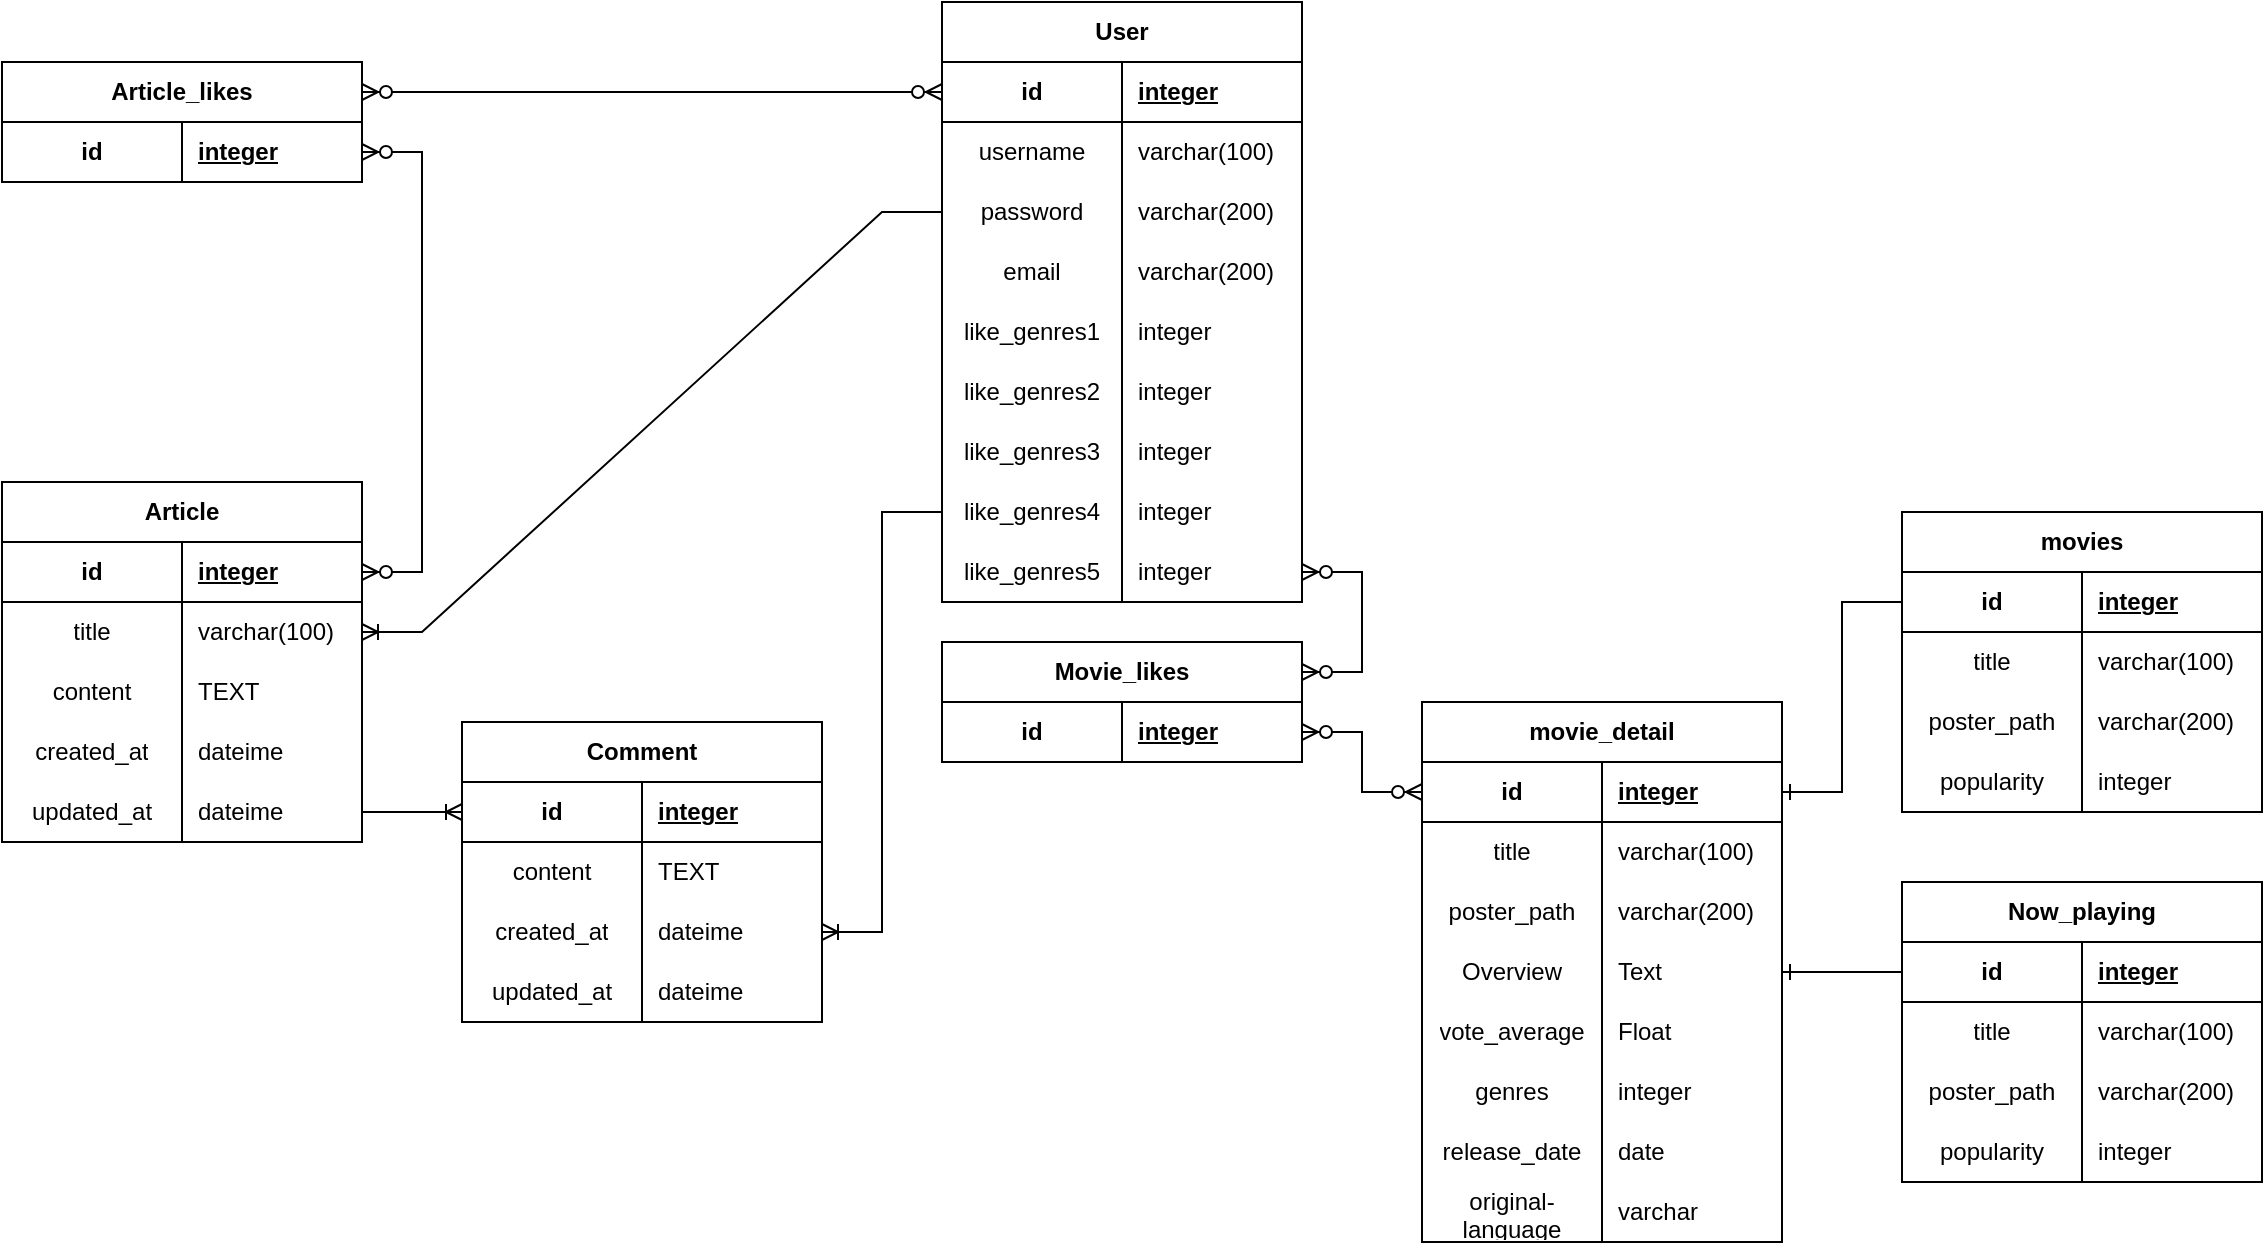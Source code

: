 <mxfile version="21.3.2" type="device">
  <diagram id="C5RBs43oDa-KdzZeNtuy" name="Page-1">
    <mxGraphModel dx="1434" dy="796" grid="1" gridSize="10" guides="1" tooltips="1" connect="1" arrows="1" fold="1" page="1" pageScale="1" pageWidth="3300" pageHeight="4681" math="0" shadow="0">
      <root>
        <mxCell id="WIyWlLk6GJQsqaUBKTNV-0" />
        <mxCell id="WIyWlLk6GJQsqaUBKTNV-1" parent="WIyWlLk6GJQsqaUBKTNV-0" />
        <mxCell id="G9a3e5QbKh-skbkOAJWa-4" value="movies" style="shape=table;startSize=30;container=1;collapsible=1;childLayout=tableLayout;fixedRows=1;rowLines=0;fontStyle=1;align=center;resizeLast=1;html=1;whiteSpace=wrap;strokeColor=default;fontFamily=Helvetica;fontSize=12;fontColor=default;fillColor=default;" vertex="1" parent="WIyWlLk6GJQsqaUBKTNV-1">
          <mxGeometry x="1060" y="665" width="180" height="150" as="geometry" />
        </mxCell>
        <mxCell id="G9a3e5QbKh-skbkOAJWa-8" value="" style="shape=tableRow;horizontal=0;startSize=0;swimlaneHead=0;swimlaneBody=0;fillColor=none;collapsible=0;dropTarget=0;points=[[0,0.5],[1,0.5]];portConstraint=eastwest;top=0;left=0;right=0;bottom=1;html=1;strokeColor=default;fontFamily=Helvetica;fontSize=12;fontColor=default;" vertex="1" parent="G9a3e5QbKh-skbkOAJWa-4">
          <mxGeometry y="30" width="180" height="30" as="geometry" />
        </mxCell>
        <mxCell id="G9a3e5QbKh-skbkOAJWa-9" value="id&lt;br&gt;" style="shape=partialRectangle;connectable=0;fillColor=none;top=0;left=0;bottom=0;right=0;fontStyle=1;overflow=hidden;html=1;whiteSpace=wrap;strokeColor=default;fontFamily=Helvetica;fontSize=12;fontColor=default;startSize=30;" vertex="1" parent="G9a3e5QbKh-skbkOAJWa-8">
          <mxGeometry width="90" height="30" as="geometry">
            <mxRectangle width="90" height="30" as="alternateBounds" />
          </mxGeometry>
        </mxCell>
        <mxCell id="G9a3e5QbKh-skbkOAJWa-10" value="integer" style="shape=partialRectangle;connectable=0;fillColor=none;top=0;left=0;bottom=0;right=0;align=left;spacingLeft=6;fontStyle=5;overflow=hidden;html=1;whiteSpace=wrap;strokeColor=default;fontFamily=Helvetica;fontSize=12;fontColor=default;startSize=30;" vertex="1" parent="G9a3e5QbKh-skbkOAJWa-8">
          <mxGeometry x="90" width="90" height="30" as="geometry">
            <mxRectangle width="90" height="30" as="alternateBounds" />
          </mxGeometry>
        </mxCell>
        <mxCell id="G9a3e5QbKh-skbkOAJWa-11" value="" style="shape=tableRow;horizontal=0;startSize=0;swimlaneHead=0;swimlaneBody=0;fillColor=none;collapsible=0;dropTarget=0;points=[[0,0.5],[1,0.5]];portConstraint=eastwest;top=0;left=0;right=0;bottom=0;html=1;strokeColor=default;fontFamily=Helvetica;fontSize=12;fontColor=default;" vertex="1" parent="G9a3e5QbKh-skbkOAJWa-4">
          <mxGeometry y="60" width="180" height="30" as="geometry" />
        </mxCell>
        <mxCell id="G9a3e5QbKh-skbkOAJWa-12" value="title" style="shape=partialRectangle;connectable=0;fillColor=none;top=0;left=0;bottom=0;right=0;editable=1;overflow=hidden;html=1;whiteSpace=wrap;strokeColor=default;fontFamily=Helvetica;fontSize=12;fontColor=default;startSize=30;" vertex="1" parent="G9a3e5QbKh-skbkOAJWa-11">
          <mxGeometry width="90" height="30" as="geometry">
            <mxRectangle width="90" height="30" as="alternateBounds" />
          </mxGeometry>
        </mxCell>
        <mxCell id="G9a3e5QbKh-skbkOAJWa-13" value="varchar(100)" style="shape=partialRectangle;connectable=0;fillColor=none;top=0;left=0;bottom=0;right=0;align=left;spacingLeft=6;overflow=hidden;html=1;whiteSpace=wrap;strokeColor=default;fontFamily=Helvetica;fontSize=12;fontColor=default;startSize=30;" vertex="1" parent="G9a3e5QbKh-skbkOAJWa-11">
          <mxGeometry x="90" width="90" height="30" as="geometry">
            <mxRectangle width="90" height="30" as="alternateBounds" />
          </mxGeometry>
        </mxCell>
        <mxCell id="G9a3e5QbKh-skbkOAJWa-14" value="" style="shape=tableRow;horizontal=0;startSize=0;swimlaneHead=0;swimlaneBody=0;fillColor=none;collapsible=0;dropTarget=0;points=[[0,0.5],[1,0.5]];portConstraint=eastwest;top=0;left=0;right=0;bottom=0;html=1;strokeColor=default;fontFamily=Helvetica;fontSize=12;fontColor=default;" vertex="1" parent="G9a3e5QbKh-skbkOAJWa-4">
          <mxGeometry y="90" width="180" height="30" as="geometry" />
        </mxCell>
        <mxCell id="G9a3e5QbKh-skbkOAJWa-15" value="poster_path" style="shape=partialRectangle;connectable=0;fillColor=none;top=0;left=0;bottom=0;right=0;editable=1;overflow=hidden;html=1;whiteSpace=wrap;strokeColor=default;fontFamily=Helvetica;fontSize=12;fontColor=default;startSize=30;" vertex="1" parent="G9a3e5QbKh-skbkOAJWa-14">
          <mxGeometry width="90" height="30" as="geometry">
            <mxRectangle width="90" height="30" as="alternateBounds" />
          </mxGeometry>
        </mxCell>
        <mxCell id="G9a3e5QbKh-skbkOAJWa-16" value="varchar(200)&lt;br&gt;" style="shape=partialRectangle;connectable=0;fillColor=none;top=0;left=0;bottom=0;right=0;align=left;spacingLeft=6;overflow=hidden;html=1;whiteSpace=wrap;strokeColor=default;fontFamily=Helvetica;fontSize=12;fontColor=default;startSize=30;" vertex="1" parent="G9a3e5QbKh-skbkOAJWa-14">
          <mxGeometry x="90" width="90" height="30" as="geometry">
            <mxRectangle width="90" height="30" as="alternateBounds" />
          </mxGeometry>
        </mxCell>
        <mxCell id="G9a3e5QbKh-skbkOAJWa-243" value="" style="shape=tableRow;horizontal=0;startSize=0;swimlaneHead=0;swimlaneBody=0;fillColor=none;collapsible=0;dropTarget=0;points=[[0,0.5],[1,0.5]];portConstraint=eastwest;top=0;left=0;right=0;bottom=0;html=1;strokeColor=default;fontFamily=Helvetica;fontSize=12;fontColor=default;" vertex="1" parent="G9a3e5QbKh-skbkOAJWa-4">
          <mxGeometry y="120" width="180" height="30" as="geometry" />
        </mxCell>
        <mxCell id="G9a3e5QbKh-skbkOAJWa-244" value="popularity" style="shape=partialRectangle;connectable=0;fillColor=none;top=0;left=0;bottom=0;right=0;editable=1;overflow=hidden;html=1;whiteSpace=wrap;strokeColor=default;fontFamily=Helvetica;fontSize=12;fontColor=default;startSize=30;" vertex="1" parent="G9a3e5QbKh-skbkOAJWa-243">
          <mxGeometry width="90" height="30" as="geometry">
            <mxRectangle width="90" height="30" as="alternateBounds" />
          </mxGeometry>
        </mxCell>
        <mxCell id="G9a3e5QbKh-skbkOAJWa-245" value="integer" style="shape=partialRectangle;connectable=0;fillColor=none;top=0;left=0;bottom=0;right=0;align=left;spacingLeft=6;overflow=hidden;html=1;whiteSpace=wrap;strokeColor=default;fontFamily=Helvetica;fontSize=12;fontColor=default;startSize=30;" vertex="1" parent="G9a3e5QbKh-skbkOAJWa-243">
          <mxGeometry x="90" width="90" height="30" as="geometry">
            <mxRectangle width="90" height="30" as="alternateBounds" />
          </mxGeometry>
        </mxCell>
        <mxCell id="G9a3e5QbKh-skbkOAJWa-32" value="movie_detail" style="shape=table;startSize=30;container=1;collapsible=1;childLayout=tableLayout;fixedRows=1;rowLines=0;fontStyle=1;align=center;resizeLast=1;html=1;whiteSpace=wrap;strokeColor=default;fontFamily=Helvetica;fontSize=12;fontColor=default;fillColor=default;" vertex="1" parent="WIyWlLk6GJQsqaUBKTNV-1">
          <mxGeometry x="820" y="760" width="180" height="270" as="geometry" />
        </mxCell>
        <mxCell id="G9a3e5QbKh-skbkOAJWa-33" value="" style="shape=tableRow;horizontal=0;startSize=0;swimlaneHead=0;swimlaneBody=0;fillColor=none;collapsible=0;dropTarget=0;points=[[0,0.5],[1,0.5]];portConstraint=eastwest;top=0;left=0;right=0;bottom=1;html=1;strokeColor=default;fontFamily=Helvetica;fontSize=12;fontColor=default;" vertex="1" parent="G9a3e5QbKh-skbkOAJWa-32">
          <mxGeometry y="30" width="180" height="30" as="geometry" />
        </mxCell>
        <mxCell id="G9a3e5QbKh-skbkOAJWa-34" value="id&lt;br&gt;" style="shape=partialRectangle;connectable=0;fillColor=none;top=0;left=0;bottom=0;right=0;fontStyle=1;overflow=hidden;html=1;whiteSpace=wrap;strokeColor=default;fontFamily=Helvetica;fontSize=12;fontColor=default;startSize=30;" vertex="1" parent="G9a3e5QbKh-skbkOAJWa-33">
          <mxGeometry width="90" height="30" as="geometry">
            <mxRectangle width="90" height="30" as="alternateBounds" />
          </mxGeometry>
        </mxCell>
        <mxCell id="G9a3e5QbKh-skbkOAJWa-35" value="integer" style="shape=partialRectangle;connectable=0;fillColor=none;top=0;left=0;bottom=0;right=0;align=left;spacingLeft=6;fontStyle=5;overflow=hidden;html=1;whiteSpace=wrap;strokeColor=default;fontFamily=Helvetica;fontSize=12;fontColor=default;startSize=30;" vertex="1" parent="G9a3e5QbKh-skbkOAJWa-33">
          <mxGeometry x="90" width="90" height="30" as="geometry">
            <mxRectangle width="90" height="30" as="alternateBounds" />
          </mxGeometry>
        </mxCell>
        <mxCell id="G9a3e5QbKh-skbkOAJWa-36" value="" style="shape=tableRow;horizontal=0;startSize=0;swimlaneHead=0;swimlaneBody=0;fillColor=none;collapsible=0;dropTarget=0;points=[[0,0.5],[1,0.5]];portConstraint=eastwest;top=0;left=0;right=0;bottom=0;html=1;strokeColor=default;fontFamily=Helvetica;fontSize=12;fontColor=default;" vertex="1" parent="G9a3e5QbKh-skbkOAJWa-32">
          <mxGeometry y="60" width="180" height="30" as="geometry" />
        </mxCell>
        <mxCell id="G9a3e5QbKh-skbkOAJWa-37" value="title" style="shape=partialRectangle;connectable=0;fillColor=none;top=0;left=0;bottom=0;right=0;editable=1;overflow=hidden;html=1;whiteSpace=wrap;strokeColor=default;fontFamily=Helvetica;fontSize=12;fontColor=default;startSize=30;" vertex="1" parent="G9a3e5QbKh-skbkOAJWa-36">
          <mxGeometry width="90" height="30" as="geometry">
            <mxRectangle width="90" height="30" as="alternateBounds" />
          </mxGeometry>
        </mxCell>
        <mxCell id="G9a3e5QbKh-skbkOAJWa-38" value="varchar(100)" style="shape=partialRectangle;connectable=0;fillColor=none;top=0;left=0;bottom=0;right=0;align=left;spacingLeft=6;overflow=hidden;html=1;whiteSpace=wrap;strokeColor=default;fontFamily=Helvetica;fontSize=12;fontColor=default;startSize=30;" vertex="1" parent="G9a3e5QbKh-skbkOAJWa-36">
          <mxGeometry x="90" width="90" height="30" as="geometry">
            <mxRectangle width="90" height="30" as="alternateBounds" />
          </mxGeometry>
        </mxCell>
        <mxCell id="G9a3e5QbKh-skbkOAJWa-39" value="" style="shape=tableRow;horizontal=0;startSize=0;swimlaneHead=0;swimlaneBody=0;fillColor=none;collapsible=0;dropTarget=0;points=[[0,0.5],[1,0.5]];portConstraint=eastwest;top=0;left=0;right=0;bottom=0;html=1;strokeColor=default;fontFamily=Helvetica;fontSize=12;fontColor=default;" vertex="1" parent="G9a3e5QbKh-skbkOAJWa-32">
          <mxGeometry y="90" width="180" height="30" as="geometry" />
        </mxCell>
        <mxCell id="G9a3e5QbKh-skbkOAJWa-40" value="poster_path" style="shape=partialRectangle;connectable=0;fillColor=none;top=0;left=0;bottom=0;right=0;editable=1;overflow=hidden;html=1;whiteSpace=wrap;strokeColor=default;fontFamily=Helvetica;fontSize=12;fontColor=default;startSize=30;" vertex="1" parent="G9a3e5QbKh-skbkOAJWa-39">
          <mxGeometry width="90" height="30" as="geometry">
            <mxRectangle width="90" height="30" as="alternateBounds" />
          </mxGeometry>
        </mxCell>
        <mxCell id="G9a3e5QbKh-skbkOAJWa-41" value="varchar(200)&lt;br&gt;" style="shape=partialRectangle;connectable=0;fillColor=none;top=0;left=0;bottom=0;right=0;align=left;spacingLeft=6;overflow=hidden;html=1;whiteSpace=wrap;strokeColor=default;fontFamily=Helvetica;fontSize=12;fontColor=default;startSize=30;" vertex="1" parent="G9a3e5QbKh-skbkOAJWa-39">
          <mxGeometry x="90" width="90" height="30" as="geometry">
            <mxRectangle width="90" height="30" as="alternateBounds" />
          </mxGeometry>
        </mxCell>
        <mxCell id="G9a3e5QbKh-skbkOAJWa-42" value="" style="shape=tableRow;horizontal=0;startSize=0;swimlaneHead=0;swimlaneBody=0;fillColor=none;collapsible=0;dropTarget=0;points=[[0,0.5],[1,0.5]];portConstraint=eastwest;top=0;left=0;right=0;bottom=0;html=1;strokeColor=default;fontFamily=Helvetica;fontSize=12;fontColor=default;" vertex="1" parent="G9a3e5QbKh-skbkOAJWa-32">
          <mxGeometry y="120" width="180" height="30" as="geometry" />
        </mxCell>
        <mxCell id="G9a3e5QbKh-skbkOAJWa-43" value="Overview" style="shape=partialRectangle;connectable=0;fillColor=none;top=0;left=0;bottom=0;right=0;editable=1;overflow=hidden;html=1;whiteSpace=wrap;strokeColor=default;fontFamily=Helvetica;fontSize=12;fontColor=default;startSize=30;" vertex="1" parent="G9a3e5QbKh-skbkOAJWa-42">
          <mxGeometry width="90" height="30" as="geometry">
            <mxRectangle width="90" height="30" as="alternateBounds" />
          </mxGeometry>
        </mxCell>
        <mxCell id="G9a3e5QbKh-skbkOAJWa-44" value="Text" style="shape=partialRectangle;connectable=0;fillColor=none;top=0;left=0;bottom=0;right=0;align=left;spacingLeft=6;overflow=hidden;html=1;whiteSpace=wrap;strokeColor=default;fontFamily=Helvetica;fontSize=12;fontColor=default;startSize=30;" vertex="1" parent="G9a3e5QbKh-skbkOAJWa-42">
          <mxGeometry x="90" width="90" height="30" as="geometry">
            <mxRectangle width="90" height="30" as="alternateBounds" />
          </mxGeometry>
        </mxCell>
        <mxCell id="G9a3e5QbKh-skbkOAJWa-45" value="" style="shape=tableRow;horizontal=0;startSize=0;swimlaneHead=0;swimlaneBody=0;fillColor=none;collapsible=0;dropTarget=0;points=[[0,0.5],[1,0.5]];portConstraint=eastwest;top=0;left=0;right=0;bottom=0;html=1;strokeColor=default;fontFamily=Helvetica;fontSize=12;fontColor=default;" vertex="1" parent="G9a3e5QbKh-skbkOAJWa-32">
          <mxGeometry y="150" width="180" height="30" as="geometry" />
        </mxCell>
        <mxCell id="G9a3e5QbKh-skbkOAJWa-46" value="vote_average" style="shape=partialRectangle;connectable=0;fillColor=none;top=0;left=0;bottom=0;right=0;editable=1;overflow=hidden;html=1;whiteSpace=wrap;strokeColor=default;fontFamily=Helvetica;fontSize=12;fontColor=default;startSize=30;" vertex="1" parent="G9a3e5QbKh-skbkOAJWa-45">
          <mxGeometry width="90" height="30" as="geometry">
            <mxRectangle width="90" height="30" as="alternateBounds" />
          </mxGeometry>
        </mxCell>
        <mxCell id="G9a3e5QbKh-skbkOAJWa-47" value="Float" style="shape=partialRectangle;connectable=0;fillColor=none;top=0;left=0;bottom=0;right=0;align=left;spacingLeft=6;overflow=hidden;html=1;whiteSpace=wrap;strokeColor=default;fontFamily=Helvetica;fontSize=12;fontColor=default;startSize=30;" vertex="1" parent="G9a3e5QbKh-skbkOAJWa-45">
          <mxGeometry x="90" width="90" height="30" as="geometry">
            <mxRectangle width="90" height="30" as="alternateBounds" />
          </mxGeometry>
        </mxCell>
        <mxCell id="G9a3e5QbKh-skbkOAJWa-48" value="" style="shape=tableRow;horizontal=0;startSize=0;swimlaneHead=0;swimlaneBody=0;fillColor=none;collapsible=0;dropTarget=0;points=[[0,0.5],[1,0.5]];portConstraint=eastwest;top=0;left=0;right=0;bottom=0;html=1;strokeColor=default;fontFamily=Helvetica;fontSize=12;fontColor=default;" vertex="1" parent="G9a3e5QbKh-skbkOAJWa-32">
          <mxGeometry y="180" width="180" height="30" as="geometry" />
        </mxCell>
        <mxCell id="G9a3e5QbKh-skbkOAJWa-49" value="genres" style="shape=partialRectangle;connectable=0;fillColor=none;top=0;left=0;bottom=0;right=0;editable=1;overflow=hidden;html=1;whiteSpace=wrap;strokeColor=default;fontFamily=Helvetica;fontSize=12;fontColor=default;startSize=30;" vertex="1" parent="G9a3e5QbKh-skbkOAJWa-48">
          <mxGeometry width="90" height="30" as="geometry">
            <mxRectangle width="90" height="30" as="alternateBounds" />
          </mxGeometry>
        </mxCell>
        <mxCell id="G9a3e5QbKh-skbkOAJWa-50" value="integer" style="shape=partialRectangle;connectable=0;fillColor=none;top=0;left=0;bottom=0;right=0;align=left;spacingLeft=6;overflow=hidden;html=1;whiteSpace=wrap;strokeColor=default;fontFamily=Helvetica;fontSize=12;fontColor=default;startSize=30;" vertex="1" parent="G9a3e5QbKh-skbkOAJWa-48">
          <mxGeometry x="90" width="90" height="30" as="geometry">
            <mxRectangle width="90" height="30" as="alternateBounds" />
          </mxGeometry>
        </mxCell>
        <mxCell id="G9a3e5QbKh-skbkOAJWa-51" value="" style="shape=tableRow;horizontal=0;startSize=0;swimlaneHead=0;swimlaneBody=0;fillColor=none;collapsible=0;dropTarget=0;points=[[0,0.5],[1,0.5]];portConstraint=eastwest;top=0;left=0;right=0;bottom=0;html=1;strokeColor=default;fontFamily=Helvetica;fontSize=12;fontColor=default;" vertex="1" parent="G9a3e5QbKh-skbkOAJWa-32">
          <mxGeometry y="210" width="180" height="30" as="geometry" />
        </mxCell>
        <mxCell id="G9a3e5QbKh-skbkOAJWa-52" value="release_date" style="shape=partialRectangle;connectable=0;fillColor=none;top=0;left=0;bottom=0;right=0;editable=1;overflow=hidden;html=1;whiteSpace=wrap;strokeColor=default;fontFamily=Helvetica;fontSize=12;fontColor=default;startSize=30;" vertex="1" parent="G9a3e5QbKh-skbkOAJWa-51">
          <mxGeometry width="90" height="30" as="geometry">
            <mxRectangle width="90" height="30" as="alternateBounds" />
          </mxGeometry>
        </mxCell>
        <mxCell id="G9a3e5QbKh-skbkOAJWa-53" value="date" style="shape=partialRectangle;connectable=0;fillColor=none;top=0;left=0;bottom=0;right=0;align=left;spacingLeft=6;overflow=hidden;html=1;whiteSpace=wrap;strokeColor=default;fontFamily=Helvetica;fontSize=12;fontColor=default;startSize=30;" vertex="1" parent="G9a3e5QbKh-skbkOAJWa-51">
          <mxGeometry x="90" width="90" height="30" as="geometry">
            <mxRectangle width="90" height="30" as="alternateBounds" />
          </mxGeometry>
        </mxCell>
        <mxCell id="G9a3e5QbKh-skbkOAJWa-54" value="" style="shape=tableRow;horizontal=0;startSize=0;swimlaneHead=0;swimlaneBody=0;fillColor=none;collapsible=0;dropTarget=0;points=[[0,0.5],[1,0.5]];portConstraint=eastwest;top=0;left=0;right=0;bottom=0;html=1;strokeColor=default;fontFamily=Helvetica;fontSize=12;fontColor=default;" vertex="1" parent="G9a3e5QbKh-skbkOAJWa-32">
          <mxGeometry y="240" width="180" height="30" as="geometry" />
        </mxCell>
        <mxCell id="G9a3e5QbKh-skbkOAJWa-55" value="original-language" style="shape=partialRectangle;connectable=0;fillColor=none;top=0;left=0;bottom=0;right=0;editable=1;overflow=hidden;html=1;whiteSpace=wrap;strokeColor=default;fontFamily=Helvetica;fontSize=12;fontColor=default;startSize=30;" vertex="1" parent="G9a3e5QbKh-skbkOAJWa-54">
          <mxGeometry width="90" height="30" as="geometry">
            <mxRectangle width="90" height="30" as="alternateBounds" />
          </mxGeometry>
        </mxCell>
        <mxCell id="G9a3e5QbKh-skbkOAJWa-56" value="varchar" style="shape=partialRectangle;connectable=0;fillColor=none;top=0;left=0;bottom=0;right=0;align=left;spacingLeft=6;overflow=hidden;html=1;whiteSpace=wrap;strokeColor=default;fontFamily=Helvetica;fontSize=12;fontColor=default;startSize=30;" vertex="1" parent="G9a3e5QbKh-skbkOAJWa-54">
          <mxGeometry x="90" width="90" height="30" as="geometry">
            <mxRectangle width="90" height="30" as="alternateBounds" />
          </mxGeometry>
        </mxCell>
        <mxCell id="G9a3e5QbKh-skbkOAJWa-68" value="" style="edgeStyle=entityRelationEdgeStyle;fontSize=12;html=1;endArrow=ERone;endFill=1;rounded=0;fontFamily=Helvetica;fontColor=default;startSize=30;entryX=1;entryY=0.5;entryDx=0;entryDy=0;exitX=0;exitY=0.5;exitDx=0;exitDy=0;" edge="1" parent="WIyWlLk6GJQsqaUBKTNV-1" source="G9a3e5QbKh-skbkOAJWa-8" target="G9a3e5QbKh-skbkOAJWa-33">
          <mxGeometry width="100" height="100" relative="1" as="geometry">
            <mxPoint x="460" y="410" as="sourcePoint" />
            <mxPoint x="560" y="310" as="targetPoint" />
          </mxGeometry>
        </mxCell>
        <mxCell id="G9a3e5QbKh-skbkOAJWa-82" value="User" style="shape=table;startSize=30;container=1;collapsible=1;childLayout=tableLayout;fixedRows=1;rowLines=0;fontStyle=1;align=center;resizeLast=1;html=1;whiteSpace=wrap;strokeColor=default;fontFamily=Helvetica;fontSize=12;fontColor=default;fillColor=default;" vertex="1" parent="WIyWlLk6GJQsqaUBKTNV-1">
          <mxGeometry x="580" y="410" width="180" height="300" as="geometry" />
        </mxCell>
        <mxCell id="G9a3e5QbKh-skbkOAJWa-83" value="" style="shape=tableRow;horizontal=0;startSize=0;swimlaneHead=0;swimlaneBody=0;fillColor=none;collapsible=0;dropTarget=0;points=[[0,0.5],[1,0.5]];portConstraint=eastwest;top=0;left=0;right=0;bottom=1;html=1;strokeColor=default;fontFamily=Helvetica;fontSize=12;fontColor=default;" vertex="1" parent="G9a3e5QbKh-skbkOAJWa-82">
          <mxGeometry y="30" width="180" height="30" as="geometry" />
        </mxCell>
        <mxCell id="G9a3e5QbKh-skbkOAJWa-84" value="id&lt;br&gt;" style="shape=partialRectangle;connectable=0;fillColor=none;top=0;left=0;bottom=0;right=0;fontStyle=1;overflow=hidden;html=1;whiteSpace=wrap;strokeColor=default;fontFamily=Helvetica;fontSize=12;fontColor=default;startSize=30;" vertex="1" parent="G9a3e5QbKh-skbkOAJWa-83">
          <mxGeometry width="90" height="30" as="geometry">
            <mxRectangle width="90" height="30" as="alternateBounds" />
          </mxGeometry>
        </mxCell>
        <mxCell id="G9a3e5QbKh-skbkOAJWa-85" value="integer" style="shape=partialRectangle;connectable=0;fillColor=none;top=0;left=0;bottom=0;right=0;align=left;spacingLeft=6;fontStyle=5;overflow=hidden;html=1;whiteSpace=wrap;strokeColor=default;fontFamily=Helvetica;fontSize=12;fontColor=default;startSize=30;" vertex="1" parent="G9a3e5QbKh-skbkOAJWa-83">
          <mxGeometry x="90" width="90" height="30" as="geometry">
            <mxRectangle width="90" height="30" as="alternateBounds" />
          </mxGeometry>
        </mxCell>
        <mxCell id="G9a3e5QbKh-skbkOAJWa-86" value="" style="shape=tableRow;horizontal=0;startSize=0;swimlaneHead=0;swimlaneBody=0;fillColor=none;collapsible=0;dropTarget=0;points=[[0,0.5],[1,0.5]];portConstraint=eastwest;top=0;left=0;right=0;bottom=0;html=1;strokeColor=default;fontFamily=Helvetica;fontSize=12;fontColor=default;" vertex="1" parent="G9a3e5QbKh-skbkOAJWa-82">
          <mxGeometry y="60" width="180" height="30" as="geometry" />
        </mxCell>
        <mxCell id="G9a3e5QbKh-skbkOAJWa-87" value="username" style="shape=partialRectangle;connectable=0;fillColor=none;top=0;left=0;bottom=0;right=0;editable=1;overflow=hidden;html=1;whiteSpace=wrap;strokeColor=default;fontFamily=Helvetica;fontSize=12;fontColor=default;startSize=30;" vertex="1" parent="G9a3e5QbKh-skbkOAJWa-86">
          <mxGeometry width="90" height="30" as="geometry">
            <mxRectangle width="90" height="30" as="alternateBounds" />
          </mxGeometry>
        </mxCell>
        <mxCell id="G9a3e5QbKh-skbkOAJWa-88" value="varchar(100)" style="shape=partialRectangle;connectable=0;fillColor=none;top=0;left=0;bottom=0;right=0;align=left;spacingLeft=6;overflow=hidden;html=1;whiteSpace=wrap;strokeColor=default;fontFamily=Helvetica;fontSize=12;fontColor=default;startSize=30;" vertex="1" parent="G9a3e5QbKh-skbkOAJWa-86">
          <mxGeometry x="90" width="90" height="30" as="geometry">
            <mxRectangle width="90" height="30" as="alternateBounds" />
          </mxGeometry>
        </mxCell>
        <mxCell id="G9a3e5QbKh-skbkOAJWa-89" value="" style="shape=tableRow;horizontal=0;startSize=0;swimlaneHead=0;swimlaneBody=0;fillColor=none;collapsible=0;dropTarget=0;points=[[0,0.5],[1,0.5]];portConstraint=eastwest;top=0;left=0;right=0;bottom=0;html=1;strokeColor=default;fontFamily=Helvetica;fontSize=12;fontColor=default;" vertex="1" parent="G9a3e5QbKh-skbkOAJWa-82">
          <mxGeometry y="90" width="180" height="30" as="geometry" />
        </mxCell>
        <mxCell id="G9a3e5QbKh-skbkOAJWa-90" value="password" style="shape=partialRectangle;connectable=0;fillColor=none;top=0;left=0;bottom=0;right=0;editable=1;overflow=hidden;html=1;whiteSpace=wrap;strokeColor=default;fontFamily=Helvetica;fontSize=12;fontColor=default;startSize=30;" vertex="1" parent="G9a3e5QbKh-skbkOAJWa-89">
          <mxGeometry width="90" height="30" as="geometry">
            <mxRectangle width="90" height="30" as="alternateBounds" />
          </mxGeometry>
        </mxCell>
        <mxCell id="G9a3e5QbKh-skbkOAJWa-91" value="varchar(200)&lt;br&gt;" style="shape=partialRectangle;connectable=0;fillColor=none;top=0;left=0;bottom=0;right=0;align=left;spacingLeft=6;overflow=hidden;html=1;whiteSpace=wrap;strokeColor=default;fontFamily=Helvetica;fontSize=12;fontColor=default;startSize=30;" vertex="1" parent="G9a3e5QbKh-skbkOAJWa-89">
          <mxGeometry x="90" width="90" height="30" as="geometry">
            <mxRectangle width="90" height="30" as="alternateBounds" />
          </mxGeometry>
        </mxCell>
        <mxCell id="G9a3e5QbKh-skbkOAJWa-92" value="" style="shape=tableRow;horizontal=0;startSize=0;swimlaneHead=0;swimlaneBody=0;fillColor=none;collapsible=0;dropTarget=0;points=[[0,0.5],[1,0.5]];portConstraint=eastwest;top=0;left=0;right=0;bottom=0;html=1;strokeColor=default;fontFamily=Helvetica;fontSize=12;fontColor=default;" vertex="1" parent="G9a3e5QbKh-skbkOAJWa-82">
          <mxGeometry y="120" width="180" height="30" as="geometry" />
        </mxCell>
        <mxCell id="G9a3e5QbKh-skbkOAJWa-93" value="email" style="shape=partialRectangle;connectable=0;fillColor=none;top=0;left=0;bottom=0;right=0;editable=1;overflow=hidden;html=1;whiteSpace=wrap;strokeColor=default;fontFamily=Helvetica;fontSize=12;fontColor=default;startSize=30;" vertex="1" parent="G9a3e5QbKh-skbkOAJWa-92">
          <mxGeometry width="90" height="30" as="geometry">
            <mxRectangle width="90" height="30" as="alternateBounds" />
          </mxGeometry>
        </mxCell>
        <mxCell id="G9a3e5QbKh-skbkOAJWa-94" value="varchar(200)&lt;br&gt;" style="shape=partialRectangle;connectable=0;fillColor=none;top=0;left=0;bottom=0;right=0;align=left;spacingLeft=6;overflow=hidden;html=1;whiteSpace=wrap;strokeColor=default;fontFamily=Helvetica;fontSize=12;fontColor=default;startSize=30;" vertex="1" parent="G9a3e5QbKh-skbkOAJWa-92">
          <mxGeometry x="90" width="90" height="30" as="geometry">
            <mxRectangle width="90" height="30" as="alternateBounds" />
          </mxGeometry>
        </mxCell>
        <mxCell id="G9a3e5QbKh-skbkOAJWa-111" value="" style="shape=tableRow;horizontal=0;startSize=0;swimlaneHead=0;swimlaneBody=0;fillColor=none;collapsible=0;dropTarget=0;points=[[0,0.5],[1,0.5]];portConstraint=eastwest;top=0;left=0;right=0;bottom=0;html=1;strokeColor=default;fontFamily=Helvetica;fontSize=12;fontColor=default;" vertex="1" parent="G9a3e5QbKh-skbkOAJWa-82">
          <mxGeometry y="150" width="180" height="30" as="geometry" />
        </mxCell>
        <mxCell id="G9a3e5QbKh-skbkOAJWa-112" value="like_genres1" style="shape=partialRectangle;connectable=0;fillColor=none;top=0;left=0;bottom=0;right=0;editable=1;overflow=hidden;html=1;whiteSpace=wrap;strokeColor=default;fontFamily=Helvetica;fontSize=12;fontColor=default;startSize=30;" vertex="1" parent="G9a3e5QbKh-skbkOAJWa-111">
          <mxGeometry width="90" height="30" as="geometry">
            <mxRectangle width="90" height="30" as="alternateBounds" />
          </mxGeometry>
        </mxCell>
        <mxCell id="G9a3e5QbKh-skbkOAJWa-113" value="integer" style="shape=partialRectangle;connectable=0;fillColor=none;top=0;left=0;bottom=0;right=0;align=left;spacingLeft=6;overflow=hidden;html=1;whiteSpace=wrap;strokeColor=default;fontFamily=Helvetica;fontSize=12;fontColor=default;startSize=30;" vertex="1" parent="G9a3e5QbKh-skbkOAJWa-111">
          <mxGeometry x="90" width="90" height="30" as="geometry">
            <mxRectangle width="90" height="30" as="alternateBounds" />
          </mxGeometry>
        </mxCell>
        <mxCell id="G9a3e5QbKh-skbkOAJWa-114" value="" style="shape=tableRow;horizontal=0;startSize=0;swimlaneHead=0;swimlaneBody=0;fillColor=none;collapsible=0;dropTarget=0;points=[[0,0.5],[1,0.5]];portConstraint=eastwest;top=0;left=0;right=0;bottom=0;html=1;strokeColor=default;fontFamily=Helvetica;fontSize=12;fontColor=default;" vertex="1" parent="G9a3e5QbKh-skbkOAJWa-82">
          <mxGeometry y="180" width="180" height="30" as="geometry" />
        </mxCell>
        <mxCell id="G9a3e5QbKh-skbkOAJWa-115" value="like_genres2" style="shape=partialRectangle;connectable=0;fillColor=none;top=0;left=0;bottom=0;right=0;editable=1;overflow=hidden;html=1;whiteSpace=wrap;strokeColor=default;fontFamily=Helvetica;fontSize=12;fontColor=default;startSize=30;" vertex="1" parent="G9a3e5QbKh-skbkOAJWa-114">
          <mxGeometry width="90" height="30" as="geometry">
            <mxRectangle width="90" height="30" as="alternateBounds" />
          </mxGeometry>
        </mxCell>
        <mxCell id="G9a3e5QbKh-skbkOAJWa-116" value="integer" style="shape=partialRectangle;connectable=0;fillColor=none;top=0;left=0;bottom=0;right=0;align=left;spacingLeft=6;overflow=hidden;html=1;whiteSpace=wrap;strokeColor=default;fontFamily=Helvetica;fontSize=12;fontColor=default;startSize=30;" vertex="1" parent="G9a3e5QbKh-skbkOAJWa-114">
          <mxGeometry x="90" width="90" height="30" as="geometry">
            <mxRectangle width="90" height="30" as="alternateBounds" />
          </mxGeometry>
        </mxCell>
        <mxCell id="G9a3e5QbKh-skbkOAJWa-117" value="" style="shape=tableRow;horizontal=0;startSize=0;swimlaneHead=0;swimlaneBody=0;fillColor=none;collapsible=0;dropTarget=0;points=[[0,0.5],[1,0.5]];portConstraint=eastwest;top=0;left=0;right=0;bottom=0;html=1;strokeColor=default;fontFamily=Helvetica;fontSize=12;fontColor=default;" vertex="1" parent="G9a3e5QbKh-skbkOAJWa-82">
          <mxGeometry y="210" width="180" height="30" as="geometry" />
        </mxCell>
        <mxCell id="G9a3e5QbKh-skbkOAJWa-118" value="like_genres3" style="shape=partialRectangle;connectable=0;fillColor=none;top=0;left=0;bottom=0;right=0;editable=1;overflow=hidden;html=1;whiteSpace=wrap;strokeColor=default;fontFamily=Helvetica;fontSize=12;fontColor=default;startSize=30;" vertex="1" parent="G9a3e5QbKh-skbkOAJWa-117">
          <mxGeometry width="90" height="30" as="geometry">
            <mxRectangle width="90" height="30" as="alternateBounds" />
          </mxGeometry>
        </mxCell>
        <mxCell id="G9a3e5QbKh-skbkOAJWa-119" value="integer" style="shape=partialRectangle;connectable=0;fillColor=none;top=0;left=0;bottom=0;right=0;align=left;spacingLeft=6;overflow=hidden;html=1;whiteSpace=wrap;strokeColor=default;fontFamily=Helvetica;fontSize=12;fontColor=default;startSize=30;" vertex="1" parent="G9a3e5QbKh-skbkOAJWa-117">
          <mxGeometry x="90" width="90" height="30" as="geometry">
            <mxRectangle width="90" height="30" as="alternateBounds" />
          </mxGeometry>
        </mxCell>
        <mxCell id="G9a3e5QbKh-skbkOAJWa-120" value="" style="shape=tableRow;horizontal=0;startSize=0;swimlaneHead=0;swimlaneBody=0;fillColor=none;collapsible=0;dropTarget=0;points=[[0,0.5],[1,0.5]];portConstraint=eastwest;top=0;left=0;right=0;bottom=0;html=1;strokeColor=default;fontFamily=Helvetica;fontSize=12;fontColor=default;" vertex="1" parent="G9a3e5QbKh-skbkOAJWa-82">
          <mxGeometry y="240" width="180" height="30" as="geometry" />
        </mxCell>
        <mxCell id="G9a3e5QbKh-skbkOAJWa-121" value="like_genres4" style="shape=partialRectangle;connectable=0;fillColor=none;top=0;left=0;bottom=0;right=0;editable=1;overflow=hidden;html=1;whiteSpace=wrap;strokeColor=default;fontFamily=Helvetica;fontSize=12;fontColor=default;startSize=30;" vertex="1" parent="G9a3e5QbKh-skbkOAJWa-120">
          <mxGeometry width="90" height="30" as="geometry">
            <mxRectangle width="90" height="30" as="alternateBounds" />
          </mxGeometry>
        </mxCell>
        <mxCell id="G9a3e5QbKh-skbkOAJWa-122" value="integer" style="shape=partialRectangle;connectable=0;fillColor=none;top=0;left=0;bottom=0;right=0;align=left;spacingLeft=6;overflow=hidden;html=1;whiteSpace=wrap;strokeColor=default;fontFamily=Helvetica;fontSize=12;fontColor=default;startSize=30;" vertex="1" parent="G9a3e5QbKh-skbkOAJWa-120">
          <mxGeometry x="90" width="90" height="30" as="geometry">
            <mxRectangle width="90" height="30" as="alternateBounds" />
          </mxGeometry>
        </mxCell>
        <mxCell id="G9a3e5QbKh-skbkOAJWa-123" value="" style="shape=tableRow;horizontal=0;startSize=0;swimlaneHead=0;swimlaneBody=0;fillColor=none;collapsible=0;dropTarget=0;points=[[0,0.5],[1,0.5]];portConstraint=eastwest;top=0;left=0;right=0;bottom=0;html=1;strokeColor=default;fontFamily=Helvetica;fontSize=12;fontColor=default;" vertex="1" parent="G9a3e5QbKh-skbkOAJWa-82">
          <mxGeometry y="270" width="180" height="30" as="geometry" />
        </mxCell>
        <mxCell id="G9a3e5QbKh-skbkOAJWa-124" value="like_genres5" style="shape=partialRectangle;connectable=0;fillColor=none;top=0;left=0;bottom=0;right=0;editable=1;overflow=hidden;html=1;whiteSpace=wrap;strokeColor=default;fontFamily=Helvetica;fontSize=12;fontColor=default;startSize=30;" vertex="1" parent="G9a3e5QbKh-skbkOAJWa-123">
          <mxGeometry width="90" height="30" as="geometry">
            <mxRectangle width="90" height="30" as="alternateBounds" />
          </mxGeometry>
        </mxCell>
        <mxCell id="G9a3e5QbKh-skbkOAJWa-125" value="integer" style="shape=partialRectangle;connectable=0;fillColor=none;top=0;left=0;bottom=0;right=0;align=left;spacingLeft=6;overflow=hidden;html=1;whiteSpace=wrap;strokeColor=default;fontFamily=Helvetica;fontSize=12;fontColor=default;startSize=30;" vertex="1" parent="G9a3e5QbKh-skbkOAJWa-123">
          <mxGeometry x="90" width="90" height="30" as="geometry">
            <mxRectangle width="90" height="30" as="alternateBounds" />
          </mxGeometry>
        </mxCell>
        <mxCell id="G9a3e5QbKh-skbkOAJWa-146" value="Comment" style="shape=table;startSize=30;container=1;collapsible=1;childLayout=tableLayout;fixedRows=1;rowLines=0;fontStyle=1;align=center;resizeLast=1;html=1;whiteSpace=wrap;strokeColor=default;fontFamily=Helvetica;fontSize=12;fontColor=default;fillColor=default;" vertex="1" parent="WIyWlLk6GJQsqaUBKTNV-1">
          <mxGeometry x="340" y="770" width="180" height="150" as="geometry" />
        </mxCell>
        <mxCell id="G9a3e5QbKh-skbkOAJWa-147" value="" style="shape=tableRow;horizontal=0;startSize=0;swimlaneHead=0;swimlaneBody=0;fillColor=none;collapsible=0;dropTarget=0;points=[[0,0.5],[1,0.5]];portConstraint=eastwest;top=0;left=0;right=0;bottom=1;html=1;strokeColor=default;fontFamily=Helvetica;fontSize=12;fontColor=default;" vertex="1" parent="G9a3e5QbKh-skbkOAJWa-146">
          <mxGeometry y="30" width="180" height="30" as="geometry" />
        </mxCell>
        <mxCell id="G9a3e5QbKh-skbkOAJWa-148" value="id&lt;br&gt;" style="shape=partialRectangle;connectable=0;fillColor=none;top=0;left=0;bottom=0;right=0;fontStyle=1;overflow=hidden;html=1;whiteSpace=wrap;strokeColor=default;fontFamily=Helvetica;fontSize=12;fontColor=default;startSize=30;" vertex="1" parent="G9a3e5QbKh-skbkOAJWa-147">
          <mxGeometry width="90" height="30" as="geometry">
            <mxRectangle width="90" height="30" as="alternateBounds" />
          </mxGeometry>
        </mxCell>
        <mxCell id="G9a3e5QbKh-skbkOAJWa-149" value="integer" style="shape=partialRectangle;connectable=0;fillColor=none;top=0;left=0;bottom=0;right=0;align=left;spacingLeft=6;fontStyle=5;overflow=hidden;html=1;whiteSpace=wrap;strokeColor=default;fontFamily=Helvetica;fontSize=12;fontColor=default;startSize=30;" vertex="1" parent="G9a3e5QbKh-skbkOAJWa-147">
          <mxGeometry x="90" width="90" height="30" as="geometry">
            <mxRectangle width="90" height="30" as="alternateBounds" />
          </mxGeometry>
        </mxCell>
        <mxCell id="G9a3e5QbKh-skbkOAJWa-153" value="" style="shape=tableRow;horizontal=0;startSize=0;swimlaneHead=0;swimlaneBody=0;fillColor=none;collapsible=0;dropTarget=0;points=[[0,0.5],[1,0.5]];portConstraint=eastwest;top=0;left=0;right=0;bottom=0;html=1;strokeColor=default;fontFamily=Helvetica;fontSize=12;fontColor=default;" vertex="1" parent="G9a3e5QbKh-skbkOAJWa-146">
          <mxGeometry y="60" width="180" height="30" as="geometry" />
        </mxCell>
        <mxCell id="G9a3e5QbKh-skbkOAJWa-154" value="content" style="shape=partialRectangle;connectable=0;fillColor=none;top=0;left=0;bottom=0;right=0;editable=1;overflow=hidden;html=1;whiteSpace=wrap;strokeColor=default;fontFamily=Helvetica;fontSize=12;fontColor=default;startSize=30;" vertex="1" parent="G9a3e5QbKh-skbkOAJWa-153">
          <mxGeometry width="90" height="30" as="geometry">
            <mxRectangle width="90" height="30" as="alternateBounds" />
          </mxGeometry>
        </mxCell>
        <mxCell id="G9a3e5QbKh-skbkOAJWa-155" value="TEXT" style="shape=partialRectangle;connectable=0;fillColor=none;top=0;left=0;bottom=0;right=0;align=left;spacingLeft=6;overflow=hidden;html=1;whiteSpace=wrap;strokeColor=default;fontFamily=Helvetica;fontSize=12;fontColor=default;startSize=30;" vertex="1" parent="G9a3e5QbKh-skbkOAJWa-153">
          <mxGeometry x="90" width="90" height="30" as="geometry">
            <mxRectangle width="90" height="30" as="alternateBounds" />
          </mxGeometry>
        </mxCell>
        <mxCell id="G9a3e5QbKh-skbkOAJWa-156" value="" style="shape=tableRow;horizontal=0;startSize=0;swimlaneHead=0;swimlaneBody=0;fillColor=none;collapsible=0;dropTarget=0;points=[[0,0.5],[1,0.5]];portConstraint=eastwest;top=0;left=0;right=0;bottom=0;html=1;strokeColor=default;fontFamily=Helvetica;fontSize=12;fontColor=default;" vertex="1" parent="G9a3e5QbKh-skbkOAJWa-146">
          <mxGeometry y="90" width="180" height="30" as="geometry" />
        </mxCell>
        <mxCell id="G9a3e5QbKh-skbkOAJWa-157" value="created_at" style="shape=partialRectangle;connectable=0;fillColor=none;top=0;left=0;bottom=0;right=0;editable=1;overflow=hidden;html=1;whiteSpace=wrap;strokeColor=default;fontFamily=Helvetica;fontSize=12;fontColor=default;startSize=30;" vertex="1" parent="G9a3e5QbKh-skbkOAJWa-156">
          <mxGeometry width="90" height="30" as="geometry">
            <mxRectangle width="90" height="30" as="alternateBounds" />
          </mxGeometry>
        </mxCell>
        <mxCell id="G9a3e5QbKh-skbkOAJWa-158" value="dateime" style="shape=partialRectangle;connectable=0;fillColor=none;top=0;left=0;bottom=0;right=0;align=left;spacingLeft=6;overflow=hidden;html=1;whiteSpace=wrap;strokeColor=default;fontFamily=Helvetica;fontSize=12;fontColor=default;startSize=30;" vertex="1" parent="G9a3e5QbKh-skbkOAJWa-156">
          <mxGeometry x="90" width="90" height="30" as="geometry">
            <mxRectangle width="90" height="30" as="alternateBounds" />
          </mxGeometry>
        </mxCell>
        <mxCell id="G9a3e5QbKh-skbkOAJWa-159" value="" style="shape=tableRow;horizontal=0;startSize=0;swimlaneHead=0;swimlaneBody=0;fillColor=none;collapsible=0;dropTarget=0;points=[[0,0.5],[1,0.5]];portConstraint=eastwest;top=0;left=0;right=0;bottom=0;html=1;strokeColor=default;fontFamily=Helvetica;fontSize=12;fontColor=default;" vertex="1" parent="G9a3e5QbKh-skbkOAJWa-146">
          <mxGeometry y="120" width="180" height="30" as="geometry" />
        </mxCell>
        <mxCell id="G9a3e5QbKh-skbkOAJWa-160" value="updated_at" style="shape=partialRectangle;connectable=0;fillColor=none;top=0;left=0;bottom=0;right=0;editable=1;overflow=hidden;html=1;whiteSpace=wrap;strokeColor=default;fontFamily=Helvetica;fontSize=12;fontColor=default;startSize=30;" vertex="1" parent="G9a3e5QbKh-skbkOAJWa-159">
          <mxGeometry width="90" height="30" as="geometry">
            <mxRectangle width="90" height="30" as="alternateBounds" />
          </mxGeometry>
        </mxCell>
        <mxCell id="G9a3e5QbKh-skbkOAJWa-161" value="dateime" style="shape=partialRectangle;connectable=0;fillColor=none;top=0;left=0;bottom=0;right=0;align=left;spacingLeft=6;overflow=hidden;html=1;whiteSpace=wrap;strokeColor=default;fontFamily=Helvetica;fontSize=12;fontColor=default;startSize=30;" vertex="1" parent="G9a3e5QbKh-skbkOAJWa-159">
          <mxGeometry x="90" width="90" height="30" as="geometry">
            <mxRectangle width="90" height="30" as="alternateBounds" />
          </mxGeometry>
        </mxCell>
        <mxCell id="G9a3e5QbKh-skbkOAJWa-164" value="" style="edgeStyle=entityRelationEdgeStyle;fontSize=12;html=1;endArrow=ERoneToMany;rounded=0;fontFamily=Helvetica;fontColor=default;startSize=30;exitX=0;exitY=0.5;exitDx=0;exitDy=0;entryX=1;entryY=0.5;entryDx=0;entryDy=0;" edge="1" parent="WIyWlLk6GJQsqaUBKTNV-1" source="G9a3e5QbKh-skbkOAJWa-120" target="G9a3e5QbKh-skbkOAJWa-156">
          <mxGeometry width="100" height="100" relative="1" as="geometry">
            <mxPoint x="550" y="1220" as="sourcePoint" />
            <mxPoint x="480" y="1330" as="targetPoint" />
          </mxGeometry>
        </mxCell>
        <mxCell id="G9a3e5QbKh-skbkOAJWa-165" value="Article_likes" style="shape=table;startSize=30;container=1;collapsible=1;childLayout=tableLayout;fixedRows=1;rowLines=0;fontStyle=1;align=center;resizeLast=1;html=1;whiteSpace=wrap;strokeColor=default;fontFamily=Helvetica;fontSize=12;fontColor=default;fillColor=default;" vertex="1" parent="WIyWlLk6GJQsqaUBKTNV-1">
          <mxGeometry x="110" y="440" width="180" height="60" as="geometry" />
        </mxCell>
        <mxCell id="G9a3e5QbKh-skbkOAJWa-166" value="" style="shape=tableRow;horizontal=0;startSize=0;swimlaneHead=0;swimlaneBody=0;fillColor=none;collapsible=0;dropTarget=0;points=[[0,0.5],[1,0.5]];portConstraint=eastwest;top=0;left=0;right=0;bottom=1;html=1;strokeColor=default;fontFamily=Helvetica;fontSize=12;fontColor=default;" vertex="1" parent="G9a3e5QbKh-skbkOAJWa-165">
          <mxGeometry y="30" width="180" height="30" as="geometry" />
        </mxCell>
        <mxCell id="G9a3e5QbKh-skbkOAJWa-167" value="id&lt;br&gt;" style="shape=partialRectangle;connectable=0;fillColor=none;top=0;left=0;bottom=0;right=0;fontStyle=1;overflow=hidden;html=1;whiteSpace=wrap;strokeColor=default;fontFamily=Helvetica;fontSize=12;fontColor=default;startSize=30;" vertex="1" parent="G9a3e5QbKh-skbkOAJWa-166">
          <mxGeometry width="90" height="30" as="geometry">
            <mxRectangle width="90" height="30" as="alternateBounds" />
          </mxGeometry>
        </mxCell>
        <mxCell id="G9a3e5QbKh-skbkOAJWa-168" value="integer" style="shape=partialRectangle;connectable=0;fillColor=none;top=0;left=0;bottom=0;right=0;align=left;spacingLeft=6;fontStyle=5;overflow=hidden;html=1;whiteSpace=wrap;strokeColor=default;fontFamily=Helvetica;fontSize=12;fontColor=default;startSize=30;" vertex="1" parent="G9a3e5QbKh-skbkOAJWa-166">
          <mxGeometry x="90" width="90" height="30" as="geometry">
            <mxRectangle width="90" height="30" as="alternateBounds" />
          </mxGeometry>
        </mxCell>
        <mxCell id="G9a3e5QbKh-skbkOAJWa-192" value="Movie_likes" style="shape=table;startSize=30;container=1;collapsible=1;childLayout=tableLayout;fixedRows=1;rowLines=0;fontStyle=1;align=center;resizeLast=1;html=1;whiteSpace=wrap;strokeColor=default;fontFamily=Helvetica;fontSize=12;fontColor=default;fillColor=default;" vertex="1" parent="WIyWlLk6GJQsqaUBKTNV-1">
          <mxGeometry x="580" y="730" width="180" height="60" as="geometry" />
        </mxCell>
        <mxCell id="G9a3e5QbKh-skbkOAJWa-193" value="" style="shape=tableRow;horizontal=0;startSize=0;swimlaneHead=0;swimlaneBody=0;fillColor=none;collapsible=0;dropTarget=0;points=[[0,0.5],[1,0.5]];portConstraint=eastwest;top=0;left=0;right=0;bottom=1;html=1;strokeColor=default;fontFamily=Helvetica;fontSize=12;fontColor=default;" vertex="1" parent="G9a3e5QbKh-skbkOAJWa-192">
          <mxGeometry y="30" width="180" height="30" as="geometry" />
        </mxCell>
        <mxCell id="G9a3e5QbKh-skbkOAJWa-194" value="id&lt;br&gt;" style="shape=partialRectangle;connectable=0;fillColor=none;top=0;left=0;bottom=0;right=0;fontStyle=1;overflow=hidden;html=1;whiteSpace=wrap;strokeColor=default;fontFamily=Helvetica;fontSize=12;fontColor=default;startSize=30;" vertex="1" parent="G9a3e5QbKh-skbkOAJWa-193">
          <mxGeometry width="90" height="30" as="geometry">
            <mxRectangle width="90" height="30" as="alternateBounds" />
          </mxGeometry>
        </mxCell>
        <mxCell id="G9a3e5QbKh-skbkOAJWa-195" value="integer" style="shape=partialRectangle;connectable=0;fillColor=none;top=0;left=0;bottom=0;right=0;align=left;spacingLeft=6;fontStyle=5;overflow=hidden;html=1;whiteSpace=wrap;strokeColor=default;fontFamily=Helvetica;fontSize=12;fontColor=default;startSize=30;" vertex="1" parent="G9a3e5QbKh-skbkOAJWa-193">
          <mxGeometry x="90" width="90" height="30" as="geometry">
            <mxRectangle width="90" height="30" as="alternateBounds" />
          </mxGeometry>
        </mxCell>
        <mxCell id="G9a3e5QbKh-skbkOAJWa-214" value="" style="edgeStyle=entityRelationEdgeStyle;fontSize=12;html=1;endArrow=ERoneToMany;rounded=0;labelBackgroundColor=default;strokeColor=default;fontFamily=Helvetica;fontColor=default;startSize=30;shape=connector;entryX=0;entryY=0.5;entryDx=0;entryDy=0;exitX=1;exitY=0.5;exitDx=0;exitDy=0;" edge="1" parent="WIyWlLk6GJQsqaUBKTNV-1" source="G9a3e5QbKh-skbkOAJWa-140" target="G9a3e5QbKh-skbkOAJWa-147">
          <mxGeometry width="100" height="100" relative="1" as="geometry">
            <mxPoint x="80" y="1040" as="sourcePoint" />
            <mxPoint x="90" y="1073.05" as="targetPoint" />
          </mxGeometry>
        </mxCell>
        <mxCell id="G9a3e5QbKh-skbkOAJWa-246" value="Now_playing" style="shape=table;startSize=30;container=1;collapsible=1;childLayout=tableLayout;fixedRows=1;rowLines=0;fontStyle=1;align=center;resizeLast=1;html=1;whiteSpace=wrap;strokeColor=default;fontFamily=Helvetica;fontSize=12;fontColor=default;fillColor=default;" vertex="1" parent="WIyWlLk6GJQsqaUBKTNV-1">
          <mxGeometry x="1060" y="850" width="180" height="150" as="geometry" />
        </mxCell>
        <mxCell id="G9a3e5QbKh-skbkOAJWa-247" value="" style="shape=tableRow;horizontal=0;startSize=0;swimlaneHead=0;swimlaneBody=0;fillColor=none;collapsible=0;dropTarget=0;points=[[0,0.5],[1,0.5]];portConstraint=eastwest;top=0;left=0;right=0;bottom=1;html=1;strokeColor=default;fontFamily=Helvetica;fontSize=12;fontColor=default;" vertex="1" parent="G9a3e5QbKh-skbkOAJWa-246">
          <mxGeometry y="30" width="180" height="30" as="geometry" />
        </mxCell>
        <mxCell id="G9a3e5QbKh-skbkOAJWa-248" value="id&lt;br&gt;" style="shape=partialRectangle;connectable=0;fillColor=none;top=0;left=0;bottom=0;right=0;fontStyle=1;overflow=hidden;html=1;whiteSpace=wrap;strokeColor=default;fontFamily=Helvetica;fontSize=12;fontColor=default;startSize=30;" vertex="1" parent="G9a3e5QbKh-skbkOAJWa-247">
          <mxGeometry width="90" height="30" as="geometry">
            <mxRectangle width="90" height="30" as="alternateBounds" />
          </mxGeometry>
        </mxCell>
        <mxCell id="G9a3e5QbKh-skbkOAJWa-249" value="integer" style="shape=partialRectangle;connectable=0;fillColor=none;top=0;left=0;bottom=0;right=0;align=left;spacingLeft=6;fontStyle=5;overflow=hidden;html=1;whiteSpace=wrap;strokeColor=default;fontFamily=Helvetica;fontSize=12;fontColor=default;startSize=30;" vertex="1" parent="G9a3e5QbKh-skbkOAJWa-247">
          <mxGeometry x="90" width="90" height="30" as="geometry">
            <mxRectangle width="90" height="30" as="alternateBounds" />
          </mxGeometry>
        </mxCell>
        <mxCell id="G9a3e5QbKh-skbkOAJWa-250" value="" style="shape=tableRow;horizontal=0;startSize=0;swimlaneHead=0;swimlaneBody=0;fillColor=none;collapsible=0;dropTarget=0;points=[[0,0.5],[1,0.5]];portConstraint=eastwest;top=0;left=0;right=0;bottom=0;html=1;strokeColor=default;fontFamily=Helvetica;fontSize=12;fontColor=default;" vertex="1" parent="G9a3e5QbKh-skbkOAJWa-246">
          <mxGeometry y="60" width="180" height="30" as="geometry" />
        </mxCell>
        <mxCell id="G9a3e5QbKh-skbkOAJWa-251" value="title" style="shape=partialRectangle;connectable=0;fillColor=none;top=0;left=0;bottom=0;right=0;editable=1;overflow=hidden;html=1;whiteSpace=wrap;strokeColor=default;fontFamily=Helvetica;fontSize=12;fontColor=default;startSize=30;" vertex="1" parent="G9a3e5QbKh-skbkOAJWa-250">
          <mxGeometry width="90" height="30" as="geometry">
            <mxRectangle width="90" height="30" as="alternateBounds" />
          </mxGeometry>
        </mxCell>
        <mxCell id="G9a3e5QbKh-skbkOAJWa-252" value="varchar(100)" style="shape=partialRectangle;connectable=0;fillColor=none;top=0;left=0;bottom=0;right=0;align=left;spacingLeft=6;overflow=hidden;html=1;whiteSpace=wrap;strokeColor=default;fontFamily=Helvetica;fontSize=12;fontColor=default;startSize=30;" vertex="1" parent="G9a3e5QbKh-skbkOAJWa-250">
          <mxGeometry x="90" width="90" height="30" as="geometry">
            <mxRectangle width="90" height="30" as="alternateBounds" />
          </mxGeometry>
        </mxCell>
        <mxCell id="G9a3e5QbKh-skbkOAJWa-253" value="" style="shape=tableRow;horizontal=0;startSize=0;swimlaneHead=0;swimlaneBody=0;fillColor=none;collapsible=0;dropTarget=0;points=[[0,0.5],[1,0.5]];portConstraint=eastwest;top=0;left=0;right=0;bottom=0;html=1;strokeColor=default;fontFamily=Helvetica;fontSize=12;fontColor=default;" vertex="1" parent="G9a3e5QbKh-skbkOAJWa-246">
          <mxGeometry y="90" width="180" height="30" as="geometry" />
        </mxCell>
        <mxCell id="G9a3e5QbKh-skbkOAJWa-254" value="poster_path" style="shape=partialRectangle;connectable=0;fillColor=none;top=0;left=0;bottom=0;right=0;editable=1;overflow=hidden;html=1;whiteSpace=wrap;strokeColor=default;fontFamily=Helvetica;fontSize=12;fontColor=default;startSize=30;" vertex="1" parent="G9a3e5QbKh-skbkOAJWa-253">
          <mxGeometry width="90" height="30" as="geometry">
            <mxRectangle width="90" height="30" as="alternateBounds" />
          </mxGeometry>
        </mxCell>
        <mxCell id="G9a3e5QbKh-skbkOAJWa-255" value="varchar(200)&lt;br&gt;" style="shape=partialRectangle;connectable=0;fillColor=none;top=0;left=0;bottom=0;right=0;align=left;spacingLeft=6;overflow=hidden;html=1;whiteSpace=wrap;strokeColor=default;fontFamily=Helvetica;fontSize=12;fontColor=default;startSize=30;" vertex="1" parent="G9a3e5QbKh-skbkOAJWa-253">
          <mxGeometry x="90" width="90" height="30" as="geometry">
            <mxRectangle width="90" height="30" as="alternateBounds" />
          </mxGeometry>
        </mxCell>
        <mxCell id="G9a3e5QbKh-skbkOAJWa-256" value="" style="shape=tableRow;horizontal=0;startSize=0;swimlaneHead=0;swimlaneBody=0;fillColor=none;collapsible=0;dropTarget=0;points=[[0,0.5],[1,0.5]];portConstraint=eastwest;top=0;left=0;right=0;bottom=0;html=1;strokeColor=default;fontFamily=Helvetica;fontSize=12;fontColor=default;" vertex="1" parent="G9a3e5QbKh-skbkOAJWa-246">
          <mxGeometry y="120" width="180" height="30" as="geometry" />
        </mxCell>
        <mxCell id="G9a3e5QbKh-skbkOAJWa-257" value="popularity" style="shape=partialRectangle;connectable=0;fillColor=none;top=0;left=0;bottom=0;right=0;editable=1;overflow=hidden;html=1;whiteSpace=wrap;strokeColor=default;fontFamily=Helvetica;fontSize=12;fontColor=default;startSize=30;" vertex="1" parent="G9a3e5QbKh-skbkOAJWa-256">
          <mxGeometry width="90" height="30" as="geometry">
            <mxRectangle width="90" height="30" as="alternateBounds" />
          </mxGeometry>
        </mxCell>
        <mxCell id="G9a3e5QbKh-skbkOAJWa-258" value="integer" style="shape=partialRectangle;connectable=0;fillColor=none;top=0;left=0;bottom=0;right=0;align=left;spacingLeft=6;overflow=hidden;html=1;whiteSpace=wrap;strokeColor=default;fontFamily=Helvetica;fontSize=12;fontColor=default;startSize=30;" vertex="1" parent="G9a3e5QbKh-skbkOAJWa-256">
          <mxGeometry x="90" width="90" height="30" as="geometry">
            <mxRectangle width="90" height="30" as="alternateBounds" />
          </mxGeometry>
        </mxCell>
        <mxCell id="G9a3e5QbKh-skbkOAJWa-261" value="" style="edgeStyle=entityRelationEdgeStyle;fontSize=12;html=1;endArrow=ERone;endFill=1;rounded=0;labelBackgroundColor=default;strokeColor=default;fontFamily=Helvetica;fontColor=default;startSize=30;shape=connector;exitX=0;exitY=0.5;exitDx=0;exitDy=0;entryX=1;entryY=0.5;entryDx=0;entryDy=0;" edge="1" parent="WIyWlLk6GJQsqaUBKTNV-1" source="G9a3e5QbKh-skbkOAJWa-247" target="G9a3e5QbKh-skbkOAJWa-42">
          <mxGeometry width="100" height="100" relative="1" as="geometry">
            <mxPoint x="830" y="770" as="sourcePoint" />
            <mxPoint x="930" y="670" as="targetPoint" />
          </mxGeometry>
        </mxCell>
        <mxCell id="G9a3e5QbKh-skbkOAJWa-262" value="" style="edgeStyle=entityRelationEdgeStyle;fontSize=12;html=1;endArrow=ERoneToMany;rounded=0;labelBackgroundColor=default;strokeColor=default;fontFamily=Helvetica;fontColor=default;startSize=30;shape=connector;exitX=0;exitY=0.5;exitDx=0;exitDy=0;entryX=1;entryY=0.5;entryDx=0;entryDy=0;" edge="1" parent="WIyWlLk6GJQsqaUBKTNV-1" source="G9a3e5QbKh-skbkOAJWa-89" target="G9a3e5QbKh-skbkOAJWa-102">
          <mxGeometry width="100" height="100" relative="1" as="geometry">
            <mxPoint x="690" y="445" as="sourcePoint" />
            <mxPoint x="130" y="705" as="targetPoint" />
          </mxGeometry>
        </mxCell>
        <mxCell id="G9a3e5QbKh-skbkOAJWa-98" value="Article" style="shape=table;startSize=30;container=1;collapsible=1;childLayout=tableLayout;fixedRows=1;rowLines=0;fontStyle=1;align=center;resizeLast=1;html=1;whiteSpace=wrap;strokeColor=default;fontFamily=Helvetica;fontSize=12;fontColor=default;fillColor=default;" vertex="1" parent="WIyWlLk6GJQsqaUBKTNV-1">
          <mxGeometry x="110" y="650" width="180" height="180" as="geometry" />
        </mxCell>
        <mxCell id="G9a3e5QbKh-skbkOAJWa-99" value="" style="shape=tableRow;horizontal=0;startSize=0;swimlaneHead=0;swimlaneBody=0;fillColor=none;collapsible=0;dropTarget=0;points=[[0,0.5],[1,0.5]];portConstraint=eastwest;top=0;left=0;right=0;bottom=1;html=1;strokeColor=default;fontFamily=Helvetica;fontSize=12;fontColor=default;" vertex="1" parent="G9a3e5QbKh-skbkOAJWa-98">
          <mxGeometry y="30" width="180" height="30" as="geometry" />
        </mxCell>
        <mxCell id="G9a3e5QbKh-skbkOAJWa-100" value="id&lt;br&gt;" style="shape=partialRectangle;connectable=0;fillColor=none;top=0;left=0;bottom=0;right=0;fontStyle=1;overflow=hidden;html=1;whiteSpace=wrap;strokeColor=default;fontFamily=Helvetica;fontSize=12;fontColor=default;startSize=30;" vertex="1" parent="G9a3e5QbKh-skbkOAJWa-99">
          <mxGeometry width="90" height="30" as="geometry">
            <mxRectangle width="90" height="30" as="alternateBounds" />
          </mxGeometry>
        </mxCell>
        <mxCell id="G9a3e5QbKh-skbkOAJWa-101" value="integer" style="shape=partialRectangle;connectable=0;fillColor=none;top=0;left=0;bottom=0;right=0;align=left;spacingLeft=6;fontStyle=5;overflow=hidden;html=1;whiteSpace=wrap;strokeColor=default;fontFamily=Helvetica;fontSize=12;fontColor=default;startSize=30;" vertex="1" parent="G9a3e5QbKh-skbkOAJWa-99">
          <mxGeometry x="90" width="90" height="30" as="geometry">
            <mxRectangle width="90" height="30" as="alternateBounds" />
          </mxGeometry>
        </mxCell>
        <mxCell id="G9a3e5QbKh-skbkOAJWa-102" value="" style="shape=tableRow;horizontal=0;startSize=0;swimlaneHead=0;swimlaneBody=0;fillColor=none;collapsible=0;dropTarget=0;points=[[0,0.5],[1,0.5]];portConstraint=eastwest;top=0;left=0;right=0;bottom=0;html=1;strokeColor=default;fontFamily=Helvetica;fontSize=12;fontColor=default;" vertex="1" parent="G9a3e5QbKh-skbkOAJWa-98">
          <mxGeometry y="60" width="180" height="30" as="geometry" />
        </mxCell>
        <mxCell id="G9a3e5QbKh-skbkOAJWa-103" value="title" style="shape=partialRectangle;connectable=0;fillColor=none;top=0;left=0;bottom=0;right=0;editable=1;overflow=hidden;html=1;whiteSpace=wrap;strokeColor=default;fontFamily=Helvetica;fontSize=12;fontColor=default;startSize=30;" vertex="1" parent="G9a3e5QbKh-skbkOAJWa-102">
          <mxGeometry width="90" height="30" as="geometry">
            <mxRectangle width="90" height="30" as="alternateBounds" />
          </mxGeometry>
        </mxCell>
        <mxCell id="G9a3e5QbKh-skbkOAJWa-104" value="varchar(100)" style="shape=partialRectangle;connectable=0;fillColor=none;top=0;left=0;bottom=0;right=0;align=left;spacingLeft=6;overflow=hidden;html=1;whiteSpace=wrap;strokeColor=default;fontFamily=Helvetica;fontSize=12;fontColor=default;startSize=30;" vertex="1" parent="G9a3e5QbKh-skbkOAJWa-102">
          <mxGeometry x="90" width="90" height="30" as="geometry">
            <mxRectangle width="90" height="30" as="alternateBounds" />
          </mxGeometry>
        </mxCell>
        <mxCell id="G9a3e5QbKh-skbkOAJWa-105" value="" style="shape=tableRow;horizontal=0;startSize=0;swimlaneHead=0;swimlaneBody=0;fillColor=none;collapsible=0;dropTarget=0;points=[[0,0.5],[1,0.5]];portConstraint=eastwest;top=0;left=0;right=0;bottom=0;html=1;strokeColor=default;fontFamily=Helvetica;fontSize=12;fontColor=default;" vertex="1" parent="G9a3e5QbKh-skbkOAJWa-98">
          <mxGeometry y="90" width="180" height="30" as="geometry" />
        </mxCell>
        <mxCell id="G9a3e5QbKh-skbkOAJWa-106" value="content" style="shape=partialRectangle;connectable=0;fillColor=none;top=0;left=0;bottom=0;right=0;editable=1;overflow=hidden;html=1;whiteSpace=wrap;strokeColor=default;fontFamily=Helvetica;fontSize=12;fontColor=default;startSize=30;" vertex="1" parent="G9a3e5QbKh-skbkOAJWa-105">
          <mxGeometry width="90" height="30" as="geometry">
            <mxRectangle width="90" height="30" as="alternateBounds" />
          </mxGeometry>
        </mxCell>
        <mxCell id="G9a3e5QbKh-skbkOAJWa-107" value="TEXT" style="shape=partialRectangle;connectable=0;fillColor=none;top=0;left=0;bottom=0;right=0;align=left;spacingLeft=6;overflow=hidden;html=1;whiteSpace=wrap;strokeColor=default;fontFamily=Helvetica;fontSize=12;fontColor=default;startSize=30;" vertex="1" parent="G9a3e5QbKh-skbkOAJWa-105">
          <mxGeometry x="90" width="90" height="30" as="geometry">
            <mxRectangle width="90" height="30" as="alternateBounds" />
          </mxGeometry>
        </mxCell>
        <mxCell id="G9a3e5QbKh-skbkOAJWa-108" value="" style="shape=tableRow;horizontal=0;startSize=0;swimlaneHead=0;swimlaneBody=0;fillColor=none;collapsible=0;dropTarget=0;points=[[0,0.5],[1,0.5]];portConstraint=eastwest;top=0;left=0;right=0;bottom=0;html=1;strokeColor=default;fontFamily=Helvetica;fontSize=12;fontColor=default;" vertex="1" parent="G9a3e5QbKh-skbkOAJWa-98">
          <mxGeometry y="120" width="180" height="30" as="geometry" />
        </mxCell>
        <mxCell id="G9a3e5QbKh-skbkOAJWa-109" value="created_at" style="shape=partialRectangle;connectable=0;fillColor=none;top=0;left=0;bottom=0;right=0;editable=1;overflow=hidden;html=1;whiteSpace=wrap;strokeColor=default;fontFamily=Helvetica;fontSize=12;fontColor=default;startSize=30;" vertex="1" parent="G9a3e5QbKh-skbkOAJWa-108">
          <mxGeometry width="90" height="30" as="geometry">
            <mxRectangle width="90" height="30" as="alternateBounds" />
          </mxGeometry>
        </mxCell>
        <mxCell id="G9a3e5QbKh-skbkOAJWa-110" value="dateime" style="shape=partialRectangle;connectable=0;fillColor=none;top=0;left=0;bottom=0;right=0;align=left;spacingLeft=6;overflow=hidden;html=1;whiteSpace=wrap;strokeColor=default;fontFamily=Helvetica;fontSize=12;fontColor=default;startSize=30;" vertex="1" parent="G9a3e5QbKh-skbkOAJWa-108">
          <mxGeometry x="90" width="90" height="30" as="geometry">
            <mxRectangle width="90" height="30" as="alternateBounds" />
          </mxGeometry>
        </mxCell>
        <mxCell id="G9a3e5QbKh-skbkOAJWa-140" value="" style="shape=tableRow;horizontal=0;startSize=0;swimlaneHead=0;swimlaneBody=0;fillColor=none;collapsible=0;dropTarget=0;points=[[0,0.5],[1,0.5]];portConstraint=eastwest;top=0;left=0;right=0;bottom=0;html=1;strokeColor=default;fontFamily=Helvetica;fontSize=12;fontColor=default;" vertex="1" parent="G9a3e5QbKh-skbkOAJWa-98">
          <mxGeometry y="150" width="180" height="30" as="geometry" />
        </mxCell>
        <mxCell id="G9a3e5QbKh-skbkOAJWa-141" value="updated_at" style="shape=partialRectangle;connectable=0;fillColor=none;top=0;left=0;bottom=0;right=0;editable=1;overflow=hidden;html=1;whiteSpace=wrap;strokeColor=default;fontFamily=Helvetica;fontSize=12;fontColor=default;startSize=30;" vertex="1" parent="G9a3e5QbKh-skbkOAJWa-140">
          <mxGeometry width="90" height="30" as="geometry">
            <mxRectangle width="90" height="30" as="alternateBounds" />
          </mxGeometry>
        </mxCell>
        <mxCell id="G9a3e5QbKh-skbkOAJWa-142" value="dateime" style="shape=partialRectangle;connectable=0;fillColor=none;top=0;left=0;bottom=0;right=0;align=left;spacingLeft=6;overflow=hidden;html=1;whiteSpace=wrap;strokeColor=default;fontFamily=Helvetica;fontSize=12;fontColor=default;startSize=30;" vertex="1" parent="G9a3e5QbKh-skbkOAJWa-140">
          <mxGeometry x="90" width="90" height="30" as="geometry">
            <mxRectangle width="90" height="30" as="alternateBounds" />
          </mxGeometry>
        </mxCell>
        <mxCell id="G9a3e5QbKh-skbkOAJWa-268" value="" style="edgeStyle=entityRelationEdgeStyle;fontSize=12;html=1;endArrow=ERzeroToMany;endFill=1;startArrow=ERzeroToMany;rounded=0;labelBackgroundColor=default;strokeColor=default;fontFamily=Helvetica;fontColor=default;startSize=6;shape=connector;exitX=1;exitY=0.5;exitDx=0;exitDy=0;entryX=0;entryY=0.5;entryDx=0;entryDy=0;" edge="1" parent="WIyWlLk6GJQsqaUBKTNV-1" source="G9a3e5QbKh-skbkOAJWa-193" target="G9a3e5QbKh-skbkOAJWa-33">
          <mxGeometry width="100" height="100" relative="1" as="geometry">
            <mxPoint x="720" y="910" as="sourcePoint" />
            <mxPoint x="820" y="810" as="targetPoint" />
          </mxGeometry>
        </mxCell>
        <mxCell id="G9a3e5QbKh-skbkOAJWa-269" value="" style="edgeStyle=entityRelationEdgeStyle;fontSize=12;html=1;endArrow=ERzeroToMany;endFill=1;startArrow=ERzeroToMany;rounded=0;labelBackgroundColor=default;strokeColor=default;fontFamily=Helvetica;fontColor=default;startSize=6;shape=connector;exitX=1;exitY=0.5;exitDx=0;exitDy=0;entryX=1;entryY=0.25;entryDx=0;entryDy=0;" edge="1" parent="WIyWlLk6GJQsqaUBKTNV-1" source="G9a3e5QbKh-skbkOAJWa-123" target="G9a3e5QbKh-skbkOAJWa-192">
          <mxGeometry width="100" height="100" relative="1" as="geometry">
            <mxPoint x="780" y="680" as="sourcePoint" />
            <mxPoint x="840" y="710" as="targetPoint" />
          </mxGeometry>
        </mxCell>
        <mxCell id="G9a3e5QbKh-skbkOAJWa-270" value="" style="edgeStyle=entityRelationEdgeStyle;fontSize=12;html=1;endArrow=ERzeroToMany;endFill=1;startArrow=ERzeroToMany;rounded=0;labelBackgroundColor=default;strokeColor=default;fontFamily=Helvetica;fontColor=default;startSize=6;shape=connector;exitX=1;exitY=0.25;exitDx=0;exitDy=0;entryX=0;entryY=0.5;entryDx=0;entryDy=0;" edge="1" parent="WIyWlLk6GJQsqaUBKTNV-1" source="G9a3e5QbKh-skbkOAJWa-165" target="G9a3e5QbKh-skbkOAJWa-83">
          <mxGeometry width="100" height="100" relative="1" as="geometry">
            <mxPoint x="340" y="450" as="sourcePoint" />
            <mxPoint x="400" y="480" as="targetPoint" />
          </mxGeometry>
        </mxCell>
        <mxCell id="G9a3e5QbKh-skbkOAJWa-271" value="" style="edgeStyle=entityRelationEdgeStyle;fontSize=12;html=1;endArrow=ERzeroToMany;endFill=1;startArrow=ERzeroToMany;rounded=0;labelBackgroundColor=default;strokeColor=default;fontFamily=Helvetica;fontColor=default;startSize=6;shape=connector;exitX=1;exitY=0.5;exitDx=0;exitDy=0;entryX=1;entryY=0.5;entryDx=0;entryDy=0;" edge="1" parent="WIyWlLk6GJQsqaUBKTNV-1" source="G9a3e5QbKh-skbkOAJWa-166" target="G9a3e5QbKh-skbkOAJWa-99">
          <mxGeometry width="100" height="100" relative="1" as="geometry">
            <mxPoint x="300" y="490" as="sourcePoint" />
            <mxPoint x="360" y="520" as="targetPoint" />
          </mxGeometry>
        </mxCell>
      </root>
    </mxGraphModel>
  </diagram>
</mxfile>
